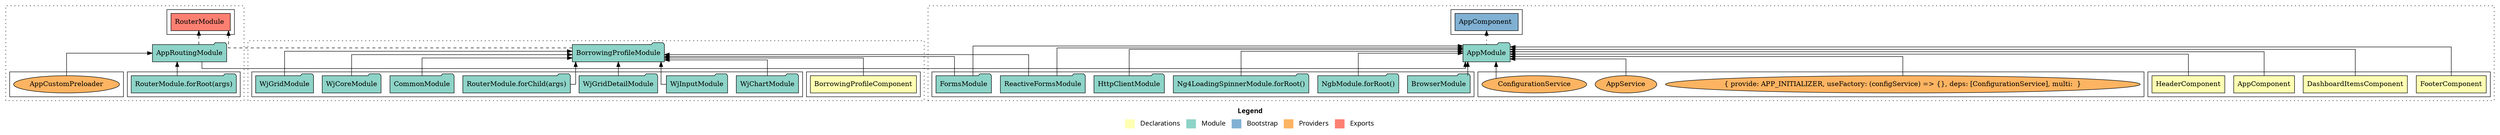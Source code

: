 digraph dependencies { node [shape="rect", style="filled", colorscheme=set312]; ranksep=0.4; compound=false; remincross=true; splines=true; splines=ortho; rankdir=LR; rankdir=TB; rankdir=BT; label=<<table BORDER="0"> <tr> <td colspan="5" align="center"><b>Legend</b></td> </tr> <tr> <td> <table BORDER="0"> <tr> <td bgcolor="#ffffb3" width="20"></td> <td>  Declarations</td> </tr> </table> </td> <td> <table BORDER="0"> <tr> <td bgcolor="#8dd3c7" width="20"></td> <td>  Module</td> </tr> </table> </td> <td> <table BORDER="0"> <tr> <td bgcolor="#80b1d3" width="20"></td> <td>  Bootstrap</td> </tr> </table> </td> <td> <table BORDER="0"> <tr> <td bgcolor="#fdb462" width="20"></td> <td>  Providers</td> </tr> </table> </td> <td> <table BORDER="0"> <tr> <td bgcolor="#fb8072" width="20"></td> <td>  Exports</td> </tr> </table> </td> </tr></table>>; ratio=compress; fontname="sans-serif";  subgraph "cluster_AppRoutingModule" { label=""; style="dotted";node [shape="folder", fillcolor=1]; subgraph cluster_AppRoutingModule_declarations { style="solid";node [style="filled", shape="rect"]; }    subgraph cluster_AppRoutingModule_imports { style="solid"; node [style="filled", fillcolor=1, shape="rect"];    "RouterModule.forRoot(args)" [label="RouterModule.forRoot(args)", shape="folder"];   }    "RouterModule.forRoot(args)" -> "AppRoutingModule" [lhead="cluster_AppRoutingModule", ltail="cluster_AppRoutingModule_imports"];     subgraph cluster_AppRoutingModule_exports { style="solid";node [style="filled", fillcolor=4, shape="rect"];"RouterModule " [label="RouterModule ", shape="rect"]}  "AppRoutingModule" -> "RouterModule " [style="dashed", ltail="cluster_AppRoutingModule" lhead="cluster_AppRoutingModule_exports"];    subgraph cluster_AppRoutingModule_bootstrap { style="solid"; node [style="filled", fillcolor=5, shape="rect"];  }    subgraph cluster_AppRoutingModule_providers { style="solid"; node [style="filled", fillcolor=6, shape="rect"];    "AppCustomPreloader" [label="AppCustomPreloader", shape="oval"];   }    "AppCustomPreloader" -> "AppRoutingModule" [lhead="cluster_AppRoutingModule", ltail="cluster_AppRoutingModule_providers"];     }  subgraph "cluster_AppModule" { label=""; style="dotted";node [shape="folder", fillcolor=1]; subgraph cluster_AppModule_declarations { style="solid";node [style="filled", shape="rect"]; node [fillcolor=2]; "AppComponent"; node [fillcolor=2]; "HeaderComponent"; node [fillcolor=2]; "FooterComponent"; node [fillcolor=2]; "DashboardItemsComponent"; }  "AppComponent" -> "AppModule" [style="solid", lhead="cluster_AppModule" ltail="cluster_AppModule_declarations"]; subgraph "cluster_AppModule_AppComponent_providers" { style="solid";  }  "HeaderComponent" -> "AppModule" [style="solid", lhead="cluster_AppModule" ltail="cluster_AppModule_declarations"]; subgraph "cluster_AppModule_HeaderComponent_providers" { style="solid";  }  "FooterComponent" -> "AppModule" [style="solid", lhead="cluster_AppModule" ltail="cluster_AppModule_declarations"]; subgraph "cluster_AppModule_FooterComponent_providers" { style="solid";  }  "DashboardItemsComponent" -> "AppModule" [style="solid", lhead="cluster_AppModule" ltail="cluster_AppModule_declarations"]; subgraph "cluster_AppModule_DashboardItemsComponent_providers" { style="solid";  }    subgraph cluster_AppModule_imports { style="solid"; node [style="filled", fillcolor=1, shape="rect"];    "BrowserModule" [label="BrowserModule", shape="folder"];    "NgbModule.forRoot()" [label="NgbModule.forRoot()", shape="folder"];    "Ng4LoadingSpinnerModule.forRoot()" [label="Ng4LoadingSpinnerModule.forRoot()", shape="folder"];    "FormsModule" [label="FormsModule", shape="folder"];    "ReactiveFormsModule" [label="ReactiveFormsModule", shape="folder"];    "HttpClientModule" [label="HttpClientModule", shape="folder"];    "AppRoutingModule" [label="AppRoutingModule", shape="folder"];   }    "BrowserModule" -> "AppModule" [lhead="cluster_AppModule", ltail="cluster_AppModule_imports"];    "NgbModule.forRoot()" -> "AppModule" [lhead="cluster_AppModule", ltail="cluster_AppModule_imports"];    "Ng4LoadingSpinnerModule.forRoot()" -> "AppModule" [lhead="cluster_AppModule", ltail="cluster_AppModule_imports"];    "FormsModule" -> "AppModule" [lhead="cluster_AppModule", ltail="cluster_AppModule_imports"];    "ReactiveFormsModule" -> "AppModule" [lhead="cluster_AppModule", ltail="cluster_AppModule_imports"];    "HttpClientModule" -> "AppModule" [lhead="cluster_AppModule", ltail="cluster_AppModule_imports"];    "AppRoutingModule" -> "AppModule" [lhead="cluster_AppModule", ltail="cluster_AppModule_imports"];     subgraph cluster_AppModule_exports { style="solid";node [style="filled", fillcolor=4, shape="rect"];}    subgraph cluster_AppModule_bootstrap { style="solid"; node [style="filled", fillcolor=5, shape="rect"];  "AppComponent " [label="AppComponent ", shape="rect"]  }  "AppModule" -> "AppComponent " [style="dotted", lhead="cluster_AppModule_bootstrap" ltail="cluster_AppModule"];    subgraph cluster_AppModule_providers { style="solid"; node [style="filled", fillcolor=6, shape="rect"];    "AppService" [label="AppService", shape="oval"];    "ConfigurationService" [label="ConfigurationService", shape="oval"];    "{ provide: APP_INITIALIZER, useFactory: (configService) => {}, deps: [ConfigurationService], multi:  }" [label="{ provide: APP_INITIALIZER, useFactory: (configService) => {}, deps: [ConfigurationService], multi:  }", shape="oval"];   }    "AppService" -> "AppModule" [lhead="cluster_AppModule", ltail="cluster_AppModule_providers"];    "ConfigurationService" -> "AppModule" [lhead="cluster_AppModule", ltail="cluster_AppModule_providers"];    "{ provide: APP_INITIALIZER, useFactory: (configService) => {}, deps: [ConfigurationService], multi:  }" -> "AppModule" [lhead="cluster_AppModule", ltail="cluster_AppModule_providers"];     }  subgraph "cluster_BorrowingProfileModule" { label=""; style="dotted";node [shape="folder", fillcolor=1]; subgraph cluster_BorrowingProfileModule_declarations { style="solid";node [style="filled", shape="rect"]; node [fillcolor=2]; "BorrowingProfileComponent"; }  "BorrowingProfileComponent" -> "BorrowingProfileModule" [style="solid", lhead="cluster_BorrowingProfileModule" ltail="cluster_BorrowingProfileModule_declarations"]; subgraph "cluster_BorrowingProfileModule_BorrowingProfileComponent_providers" { style="solid";  }    subgraph cluster_BorrowingProfileModule_imports { style="solid"; node [style="filled", fillcolor=1, shape="rect"];    "CommonModule" [label="CommonModule", shape="folder"];    "FormsModule" [label="FormsModule", shape="folder"];    "ReactiveFormsModule" [label="ReactiveFormsModule", shape="folder"];    "WjCoreModule" [label="WjCoreModule", shape="folder"];    "WjGridModule" [label="WjGridModule", shape="folder"];    "WjChartModule" [label="WjChartModule", shape="folder"];    "WjInputModule" [label="WjInputModule", shape="folder"];    "WjGridDetailModule" [label="WjGridDetailModule", shape="folder"];    "RouterModule.forChild(args)" [label="RouterModule.forChild(args)", shape="folder"];   }    "CommonModule" -> "BorrowingProfileModule" [lhead="cluster_BorrowingProfileModule", ltail="cluster_BorrowingProfileModule_imports"];    "FormsModule" -> "BorrowingProfileModule" [lhead="cluster_BorrowingProfileModule", ltail="cluster_BorrowingProfileModule_imports"];    "ReactiveFormsModule" -> "BorrowingProfileModule" [lhead="cluster_BorrowingProfileModule", ltail="cluster_BorrowingProfileModule_imports"];    "WjCoreModule" -> "BorrowingProfileModule" [lhead="cluster_BorrowingProfileModule", ltail="cluster_BorrowingProfileModule_imports"];    "WjGridModule" -> "BorrowingProfileModule" [lhead="cluster_BorrowingProfileModule", ltail="cluster_BorrowingProfileModule_imports"];    "WjChartModule" -> "BorrowingProfileModule" [lhead="cluster_BorrowingProfileModule", ltail="cluster_BorrowingProfileModule_imports"];    "WjInputModule" -> "BorrowingProfileModule" [lhead="cluster_BorrowingProfileModule", ltail="cluster_BorrowingProfileModule_imports"];    "WjGridDetailModule" -> "BorrowingProfileModule" [lhead="cluster_BorrowingProfileModule", ltail="cluster_BorrowingProfileModule_imports"];    "RouterModule.forChild(args)" -> "BorrowingProfileModule" [lhead="cluster_BorrowingProfileModule", ltail="cluster_BorrowingProfileModule_imports"];     subgraph cluster_BorrowingProfileModule_exports { style="solid";node [style="filled", fillcolor=4, shape="rect"];"RouterModule " [label="RouterModule ", shape="rect"]}  "BorrowingProfileModule" -> "RouterModule " [style="dashed", ltail="cluster_BorrowingProfileModule" lhead="cluster_BorrowingProfileModule_exports"];    subgraph cluster_BorrowingProfileModule_bootstrap { style="solid"; node [style="filled", fillcolor=5, shape="rect"];  }    subgraph cluster_BorrowingProfileModule_providers { style="solid"; node [style="filled", fillcolor=6, shape="rect"];   }     }  }